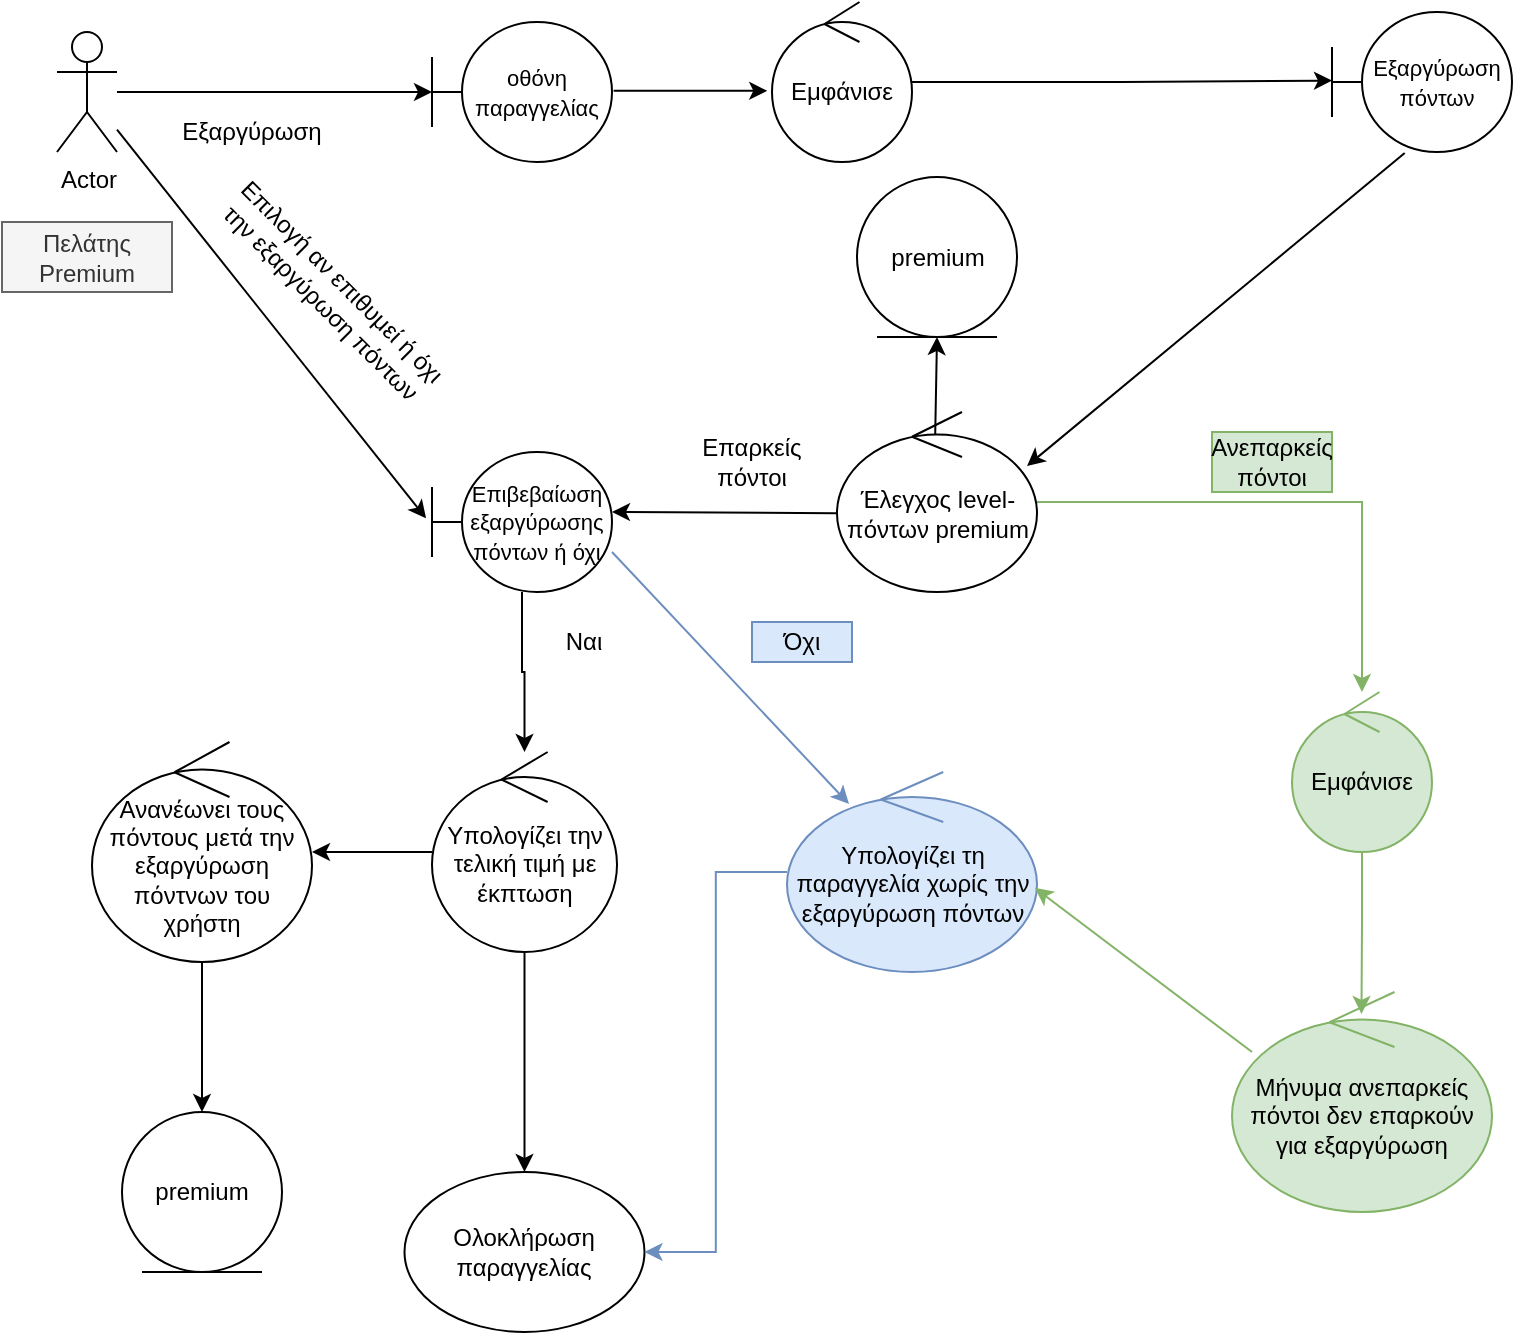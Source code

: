 <mxfile version="21.2.3" type="device">
  <diagram name="Page-1" id="XSbCTBbOwJE-prQzmKW3">
    <mxGraphModel dx="1050" dy="541" grid="1" gridSize="10" guides="1" tooltips="1" connect="1" arrows="1" fold="1" page="1" pageScale="1" pageWidth="850" pageHeight="1100" math="0" shadow="0">
      <root>
        <mxCell id="0" />
        <mxCell id="1" parent="0" />
        <mxCell id="U0puOinDc7yOgNiQiMVM-1" value="&lt;font style=&quot;font-size: 11px;&quot;&gt;οθόνη παραγγελίας&lt;/font&gt;" style="shape=umlBoundary;whiteSpace=wrap;html=1;" parent="1" vertex="1">
          <mxGeometry x="220" y="125" width="90" height="70" as="geometry" />
        </mxCell>
        <mxCell id="U0puOinDc7yOgNiQiMVM-2" value="premium" style="ellipse;shape=umlEntity;whiteSpace=wrap;html=1;" parent="1" vertex="1">
          <mxGeometry x="65" y="670" width="80" height="80" as="geometry" />
        </mxCell>
        <mxCell id="U0puOinDc7yOgNiQiMVM-50" style="edgeStyle=orthogonalEdgeStyle;rounded=0;orthogonalLoop=1;jettySize=auto;html=1;" parent="1" source="U0puOinDc7yOgNiQiMVM-44" target="U0puOinDc7yOgNiQiMVM-1" edge="1">
          <mxGeometry relative="1" as="geometry">
            <mxPoint x="150" y="195" as="targetPoint" />
          </mxGeometry>
        </mxCell>
        <mxCell id="U0puOinDc7yOgNiQiMVM-44" value="Actor" style="shape=umlActor;verticalLabelPosition=bottom;verticalAlign=top;html=1;outlineConnect=0;" parent="1" vertex="1">
          <mxGeometry x="32.5" y="130" width="30" height="60" as="geometry" />
        </mxCell>
        <mxCell id="U0puOinDc7yOgNiQiMVM-56" style="edgeStyle=orthogonalEdgeStyle;rounded=0;orthogonalLoop=1;jettySize=auto;html=1;entryX=0;entryY=0.49;entryDx=0;entryDy=0;entryPerimeter=0;" parent="1" source="U0puOinDc7yOgNiQiMVM-52" target="U0puOinDc7yOgNiQiMVM-54" edge="1">
          <mxGeometry relative="1" as="geometry" />
        </mxCell>
        <mxCell id="U0puOinDc7yOgNiQiMVM-52" value="Εμφάνισε" style="ellipse;shape=umlControl;whiteSpace=wrap;html=1;" parent="1" vertex="1">
          <mxGeometry x="390" y="115" width="70" height="80" as="geometry" />
        </mxCell>
        <mxCell id="U0puOinDc7yOgNiQiMVM-54" value="&lt;font style=&quot;font-size: 11px;&quot;&gt;Εξαργύρωση πόντων&lt;/font&gt;" style="shape=umlBoundary;whiteSpace=wrap;html=1;" parent="1" vertex="1">
          <mxGeometry x="670" y="120" width="90" height="70" as="geometry" />
        </mxCell>
        <mxCell id="U0puOinDc7yOgNiQiMVM-73" style="edgeStyle=orthogonalEdgeStyle;rounded=0;orthogonalLoop=1;jettySize=auto;html=1;strokeColor=#82b366;fillColor=#d5e8d4;" parent="1" source="U0puOinDc7yOgNiQiMVM-57" target="U0puOinDc7yOgNiQiMVM-71" edge="1">
          <mxGeometry relative="1" as="geometry" />
        </mxCell>
        <mxCell id="U0puOinDc7yOgNiQiMVM-57" value="Έλεγχος level-πόντων premium" style="ellipse;shape=umlControl;whiteSpace=wrap;html=1;" parent="1" vertex="1">
          <mxGeometry x="422.5" y="320" width="100" height="90" as="geometry" />
        </mxCell>
        <mxCell id="U0puOinDc7yOgNiQiMVM-61" value="Επαρκείς πόντοι" style="text;html=1;strokeColor=none;fillColor=none;align=center;verticalAlign=middle;whiteSpace=wrap;rounded=0;" parent="1" vertex="1">
          <mxGeometry x="350" y="330" width="60" height="30" as="geometry" />
        </mxCell>
        <mxCell id="U0puOinDc7yOgNiQiMVM-69" style="edgeStyle=orthogonalEdgeStyle;rounded=0;orthogonalLoop=1;jettySize=auto;html=1;entryX=0.5;entryY=0;entryDx=0;entryDy=0;" parent="1" source="U0puOinDc7yOgNiQiMVM-67" target="U0puOinDc7yOgNiQiMVM-2" edge="1">
          <mxGeometry relative="1" as="geometry" />
        </mxCell>
        <mxCell id="U0puOinDc7yOgNiQiMVM-67" value="Ανανέωνει τους πόντους μετά την εξαργύρωση πόντνων του χρήστη&lt;br&gt;" style="ellipse;shape=umlControl;whiteSpace=wrap;html=1;" parent="1" vertex="1">
          <mxGeometry x="50" y="485" width="110" height="110" as="geometry" />
        </mxCell>
        <mxCell id="U0puOinDc7yOgNiQiMVM-70" value="Ανεπαρκείς πόντοι" style="text;html=1;strokeColor=#82b366;fillColor=#d5e8d4;align=center;verticalAlign=middle;whiteSpace=wrap;rounded=0;" parent="1" vertex="1">
          <mxGeometry x="610" y="330" width="60" height="30" as="geometry" />
        </mxCell>
        <mxCell id="U0puOinDc7yOgNiQiMVM-88" style="edgeStyle=orthogonalEdgeStyle;rounded=0;orthogonalLoop=1;jettySize=auto;html=1;entryX=0.498;entryY=0.1;entryDx=0;entryDy=0;entryPerimeter=0;strokeColor=#82b366;fillColor=#d5e8d4;" parent="1" source="U0puOinDc7yOgNiQiMVM-71" target="U0puOinDc7yOgNiQiMVM-74" edge="1">
          <mxGeometry relative="1" as="geometry" />
        </mxCell>
        <mxCell id="U0puOinDc7yOgNiQiMVM-71" value="Εμφάνισε" style="ellipse;shape=umlControl;whiteSpace=wrap;html=1;strokeColor=#82b366;fontStyle=0;fillColor=#d5e8d4;" parent="1" vertex="1">
          <mxGeometry x="650" y="460" width="70" height="80" as="geometry" />
        </mxCell>
        <mxCell id="U0puOinDc7yOgNiQiMVM-74" value="Mήνυμα ανεπαρκείς πόντοι δεν επαρκούν για εξαργύρωση&lt;br&gt;" style="ellipse;shape=umlControl;whiteSpace=wrap;html=1;strokeColor=#82b366;fillColor=#d5e8d4;" parent="1" vertex="1">
          <mxGeometry x="620" y="610" width="130" height="110" as="geometry" />
        </mxCell>
        <mxCell id="U0puOinDc7yOgNiQiMVM-76" value="Πελάτης Premium&lt;br&gt;" style="text;html=1;strokeColor=#666666;fillColor=#f5f5f5;align=center;verticalAlign=middle;whiteSpace=wrap;rounded=0;fontColor=#333333;" parent="1" vertex="1">
          <mxGeometry x="5" y="225" width="85" height="35" as="geometry" />
        </mxCell>
        <mxCell id="U0puOinDc7yOgNiQiMVM-81" value="Ολοκλήρωση παραγγελίας" style="ellipse;whiteSpace=wrap;html=1;" parent="1" vertex="1">
          <mxGeometry x="206.25" y="700" width="120" height="80" as="geometry" />
        </mxCell>
        <mxCell id="U0puOinDc7yOgNiQiMVM-90" style="edgeStyle=orthogonalEdgeStyle;rounded=0;orthogonalLoop=1;jettySize=auto;html=1;entryX=1;entryY=0.5;entryDx=0;entryDy=0;strokeColor=#6c8ebf;fillColor=#dae8fc;" parent="1" source="U0puOinDc7yOgNiQiMVM-84" target="U0puOinDc7yOgNiQiMVM-81" edge="1">
          <mxGeometry relative="1" as="geometry" />
        </mxCell>
        <mxCell id="U0puOinDc7yOgNiQiMVM-84" value="Υπολογίζει τη παραγγελία χωρίς την εξαργύρωση πόντων&lt;br&gt;" style="ellipse;shape=umlControl;whiteSpace=wrap;html=1;strokeColor=#6c8ebf;fillColor=#dae8fc;" parent="1" vertex="1">
          <mxGeometry x="397.5" y="500" width="125" height="100" as="geometry" />
        </mxCell>
        <mxCell id="RF0D6jVLFjoPsbKkYkGq-2" value="Eξαργύρωση" style="text;html=1;strokeColor=none;fillColor=none;align=center;verticalAlign=middle;whiteSpace=wrap;rounded=0;" parent="1" vertex="1">
          <mxGeometry x="100" y="165" width="60" height="30" as="geometry" />
        </mxCell>
        <mxCell id="RF0D6jVLFjoPsbKkYkGq-3" value="" style="endArrow=classic;html=1;rounded=0;exitX=0.404;exitY=1.007;exitDx=0;exitDy=0;exitPerimeter=0;entryX=0.95;entryY=0.3;entryDx=0;entryDy=0;entryPerimeter=0;" parent="1" source="U0puOinDc7yOgNiQiMVM-54" target="U0puOinDc7yOgNiQiMVM-57" edge="1">
          <mxGeometry width="50" height="50" relative="1" as="geometry">
            <mxPoint x="360" y="370" as="sourcePoint" />
            <mxPoint x="560" y="290" as="targetPoint" />
          </mxGeometry>
        </mxCell>
        <mxCell id="RF0D6jVLFjoPsbKkYkGq-11" style="edgeStyle=orthogonalEdgeStyle;rounded=0;orthogonalLoop=1;jettySize=auto;html=1;" parent="1" source="RF0D6jVLFjoPsbKkYkGq-4" target="RF0D6jVLFjoPsbKkYkGq-10" edge="1">
          <mxGeometry relative="1" as="geometry" />
        </mxCell>
        <mxCell id="RF0D6jVLFjoPsbKkYkGq-4" value="&lt;font style=&quot;font-size: 11px;&quot;&gt;Επιβεβαίωση εξαργύρωσης πόντων ή όχι&lt;/font&gt;" style="shape=umlBoundary;whiteSpace=wrap;html=1;" parent="1" vertex="1">
          <mxGeometry x="220" y="340" width="90" height="70" as="geometry" />
        </mxCell>
        <mxCell id="RF0D6jVLFjoPsbKkYkGq-6" value="" style="endArrow=classic;html=1;rounded=0;entryX=-0.033;entryY=0.474;entryDx=0;entryDy=0;entryPerimeter=0;" parent="1" source="U0puOinDc7yOgNiQiMVM-44" target="RF0D6jVLFjoPsbKkYkGq-4" edge="1">
          <mxGeometry width="50" height="50" relative="1" as="geometry">
            <mxPoint x="360" y="370" as="sourcePoint" />
            <mxPoint x="410" y="320" as="targetPoint" />
          </mxGeometry>
        </mxCell>
        <mxCell id="RF0D6jVLFjoPsbKkYkGq-8" value="Επιλογή αν επιθυμεί ή όχι την εξαργύρωση πόντων" style="text;html=1;strokeColor=none;fillColor=none;align=center;verticalAlign=middle;whiteSpace=wrap;rounded=0;rotation=45;" parent="1" vertex="1">
          <mxGeometry x="100" y="245" width="140" height="30" as="geometry" />
        </mxCell>
        <mxCell id="RF0D6jVLFjoPsbKkYkGq-15" style="edgeStyle=orthogonalEdgeStyle;rounded=0;orthogonalLoop=1;jettySize=auto;html=1;" parent="1" source="RF0D6jVLFjoPsbKkYkGq-10" target="U0puOinDc7yOgNiQiMVM-67" edge="1">
          <mxGeometry relative="1" as="geometry" />
        </mxCell>
        <mxCell id="RF0D6jVLFjoPsbKkYkGq-16" style="edgeStyle=orthogonalEdgeStyle;rounded=0;orthogonalLoop=1;jettySize=auto;html=1;entryX=0.5;entryY=0;entryDx=0;entryDy=0;" parent="1" source="RF0D6jVLFjoPsbKkYkGq-10" target="U0puOinDc7yOgNiQiMVM-81" edge="1">
          <mxGeometry relative="1" as="geometry" />
        </mxCell>
        <mxCell id="RF0D6jVLFjoPsbKkYkGq-10" value="Υπολογίζει την τελική τιμή με έκπτωση" style="ellipse;shape=umlControl;whiteSpace=wrap;html=1;" parent="1" vertex="1">
          <mxGeometry x="220" y="490" width="92.5" height="100" as="geometry" />
        </mxCell>
        <mxCell id="RF0D6jVLFjoPsbKkYkGq-12" value="Ναι" style="text;html=1;strokeColor=none;fillColor=none;align=center;verticalAlign=middle;whiteSpace=wrap;rounded=0;" parent="1" vertex="1">
          <mxGeometry x="266.25" y="420" width="60" height="30" as="geometry" />
        </mxCell>
        <mxCell id="RF0D6jVLFjoPsbKkYkGq-18" value="" style="endArrow=classic;html=1;rounded=0;entryX=0.248;entryY=0.16;entryDx=0;entryDy=0;entryPerimeter=0;exitX=1;exitY=0.714;exitDx=0;exitDy=0;exitPerimeter=0;fillColor=#dae8fc;strokeColor=#6c8ebf;" parent="1" source="RF0D6jVLFjoPsbKkYkGq-4" target="U0puOinDc7yOgNiQiMVM-84" edge="1">
          <mxGeometry width="50" height="50" relative="1" as="geometry">
            <mxPoint x="520" y="530" as="sourcePoint" />
            <mxPoint x="570" y="480" as="targetPoint" />
          </mxGeometry>
        </mxCell>
        <mxCell id="RF0D6jVLFjoPsbKkYkGq-19" value="Όχι" style="text;html=1;strokeColor=#6c8ebf;fillColor=#dae8fc;align=center;verticalAlign=middle;whiteSpace=wrap;rounded=0;" parent="1" vertex="1">
          <mxGeometry x="380" y="425" width="50" height="20" as="geometry" />
        </mxCell>
        <mxCell id="RF0D6jVLFjoPsbKkYkGq-20" value="" style="endArrow=classic;html=1;rounded=0;entryX=0.992;entryY=0.58;entryDx=0;entryDy=0;entryPerimeter=0;exitX=0.077;exitY=0.273;exitDx=0;exitDy=0;exitPerimeter=0;fillColor=#d5e8d4;strokeColor=#82b366;" parent="1" source="U0puOinDc7yOgNiQiMVM-74" target="U0puOinDc7yOgNiQiMVM-84" edge="1">
          <mxGeometry width="50" height="50" relative="1" as="geometry">
            <mxPoint x="520" y="530" as="sourcePoint" />
            <mxPoint x="570" y="480" as="targetPoint" />
          </mxGeometry>
        </mxCell>
        <mxCell id="sLNhOhzuAUSg7PhpRw1X-1" value="premium" style="ellipse;shape=umlEntity;whiteSpace=wrap;html=1;" vertex="1" parent="1">
          <mxGeometry x="432.5" y="202.5" width="80" height="80" as="geometry" />
        </mxCell>
        <mxCell id="sLNhOhzuAUSg7PhpRw1X-2" value="" style="endArrow=classic;html=1;rounded=0;exitX=-0.005;exitY=0.562;exitDx=0;exitDy=0;exitPerimeter=0;" edge="1" parent="1" source="U0puOinDc7yOgNiQiMVM-57">
          <mxGeometry width="50" height="50" relative="1" as="geometry">
            <mxPoint x="420" y="460" as="sourcePoint" />
            <mxPoint x="310" y="370" as="targetPoint" />
          </mxGeometry>
        </mxCell>
        <mxCell id="sLNhOhzuAUSg7PhpRw1X-5" value="" style="endArrow=classic;html=1;rounded=0;entryX=-0.034;entryY=0.555;entryDx=0;entryDy=0;entryPerimeter=0;exitX=1.009;exitY=0.491;exitDx=0;exitDy=0;exitPerimeter=0;" edge="1" parent="1" source="U0puOinDc7yOgNiQiMVM-1" target="U0puOinDc7yOgNiQiMVM-52">
          <mxGeometry width="50" height="50" relative="1" as="geometry">
            <mxPoint x="420" y="360" as="sourcePoint" />
            <mxPoint x="470" y="310" as="targetPoint" />
          </mxGeometry>
        </mxCell>
        <mxCell id="sLNhOhzuAUSg7PhpRw1X-6" value="" style="endArrow=classic;html=1;rounded=0;entryX=0.5;entryY=1;entryDx=0;entryDy=0;exitX=0.491;exitY=0.127;exitDx=0;exitDy=0;exitPerimeter=0;" edge="1" parent="1" source="U0puOinDc7yOgNiQiMVM-57" target="sLNhOhzuAUSg7PhpRw1X-1">
          <mxGeometry width="50" height="50" relative="1" as="geometry">
            <mxPoint x="420" y="360" as="sourcePoint" />
            <mxPoint x="470" y="310" as="targetPoint" />
          </mxGeometry>
        </mxCell>
      </root>
    </mxGraphModel>
  </diagram>
</mxfile>
